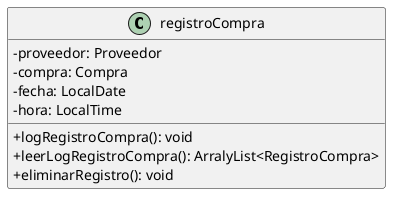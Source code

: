 @startuml RegistroCompra
!startsub RegistroCompra
skinparam ClassAttributeIconSize 0

class registroCompra{
    - proveedor: Proveedor
    - compra: Compra
    - fecha: LocalDate
    - hora: LocalTime
    + logRegistroCompra(): void
    + leerLogRegistroCompra(): ArralyList<RegistroCompra>
    + eliminarRegistro(): void
}

!endsub
@enduml
